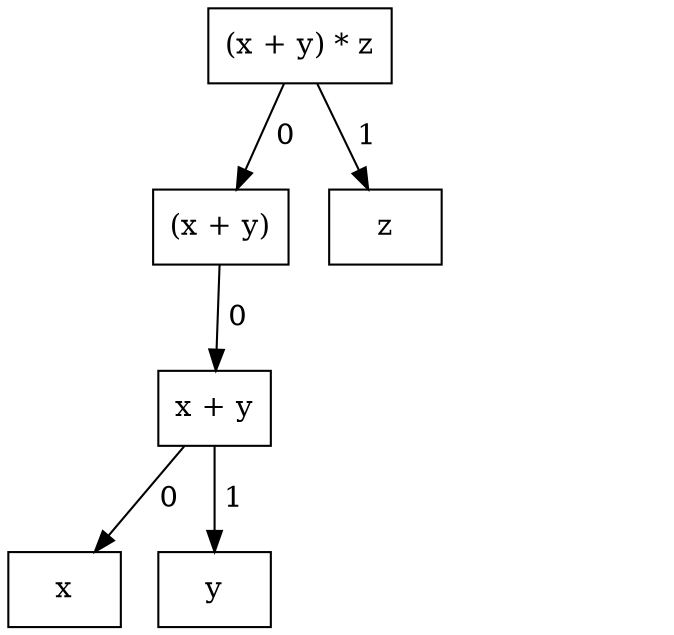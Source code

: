 digraph ast {
    graph [dpi=300];
    "x" [shape=rect];
    "y" [shape=rect];
    "x + y" [shape=rect];
    "(x + y)" [shape=rect];
    "z" [shape=rect];
    "(x + y) * z" [shape=rect];
    invis1 [style=invis];
    invis2 [style=invis];
    invis3 [style=invis];

    "(x + y) * z" -> "(x + y)" [label=" 0"];
    "(x + y) * z" -> "z" [label=" 1"];
    "(x + y)" -> "x + y" [label=" 0"];
    "x + y" -> "x" [label=" 0"];
    "x + y" -> "y" [label=" 1"];

    "z" -> invis1 [style=invis];
    invis1 -> invis2 [style=invis];
    invis1 -> invis3 [style=invis];
}
